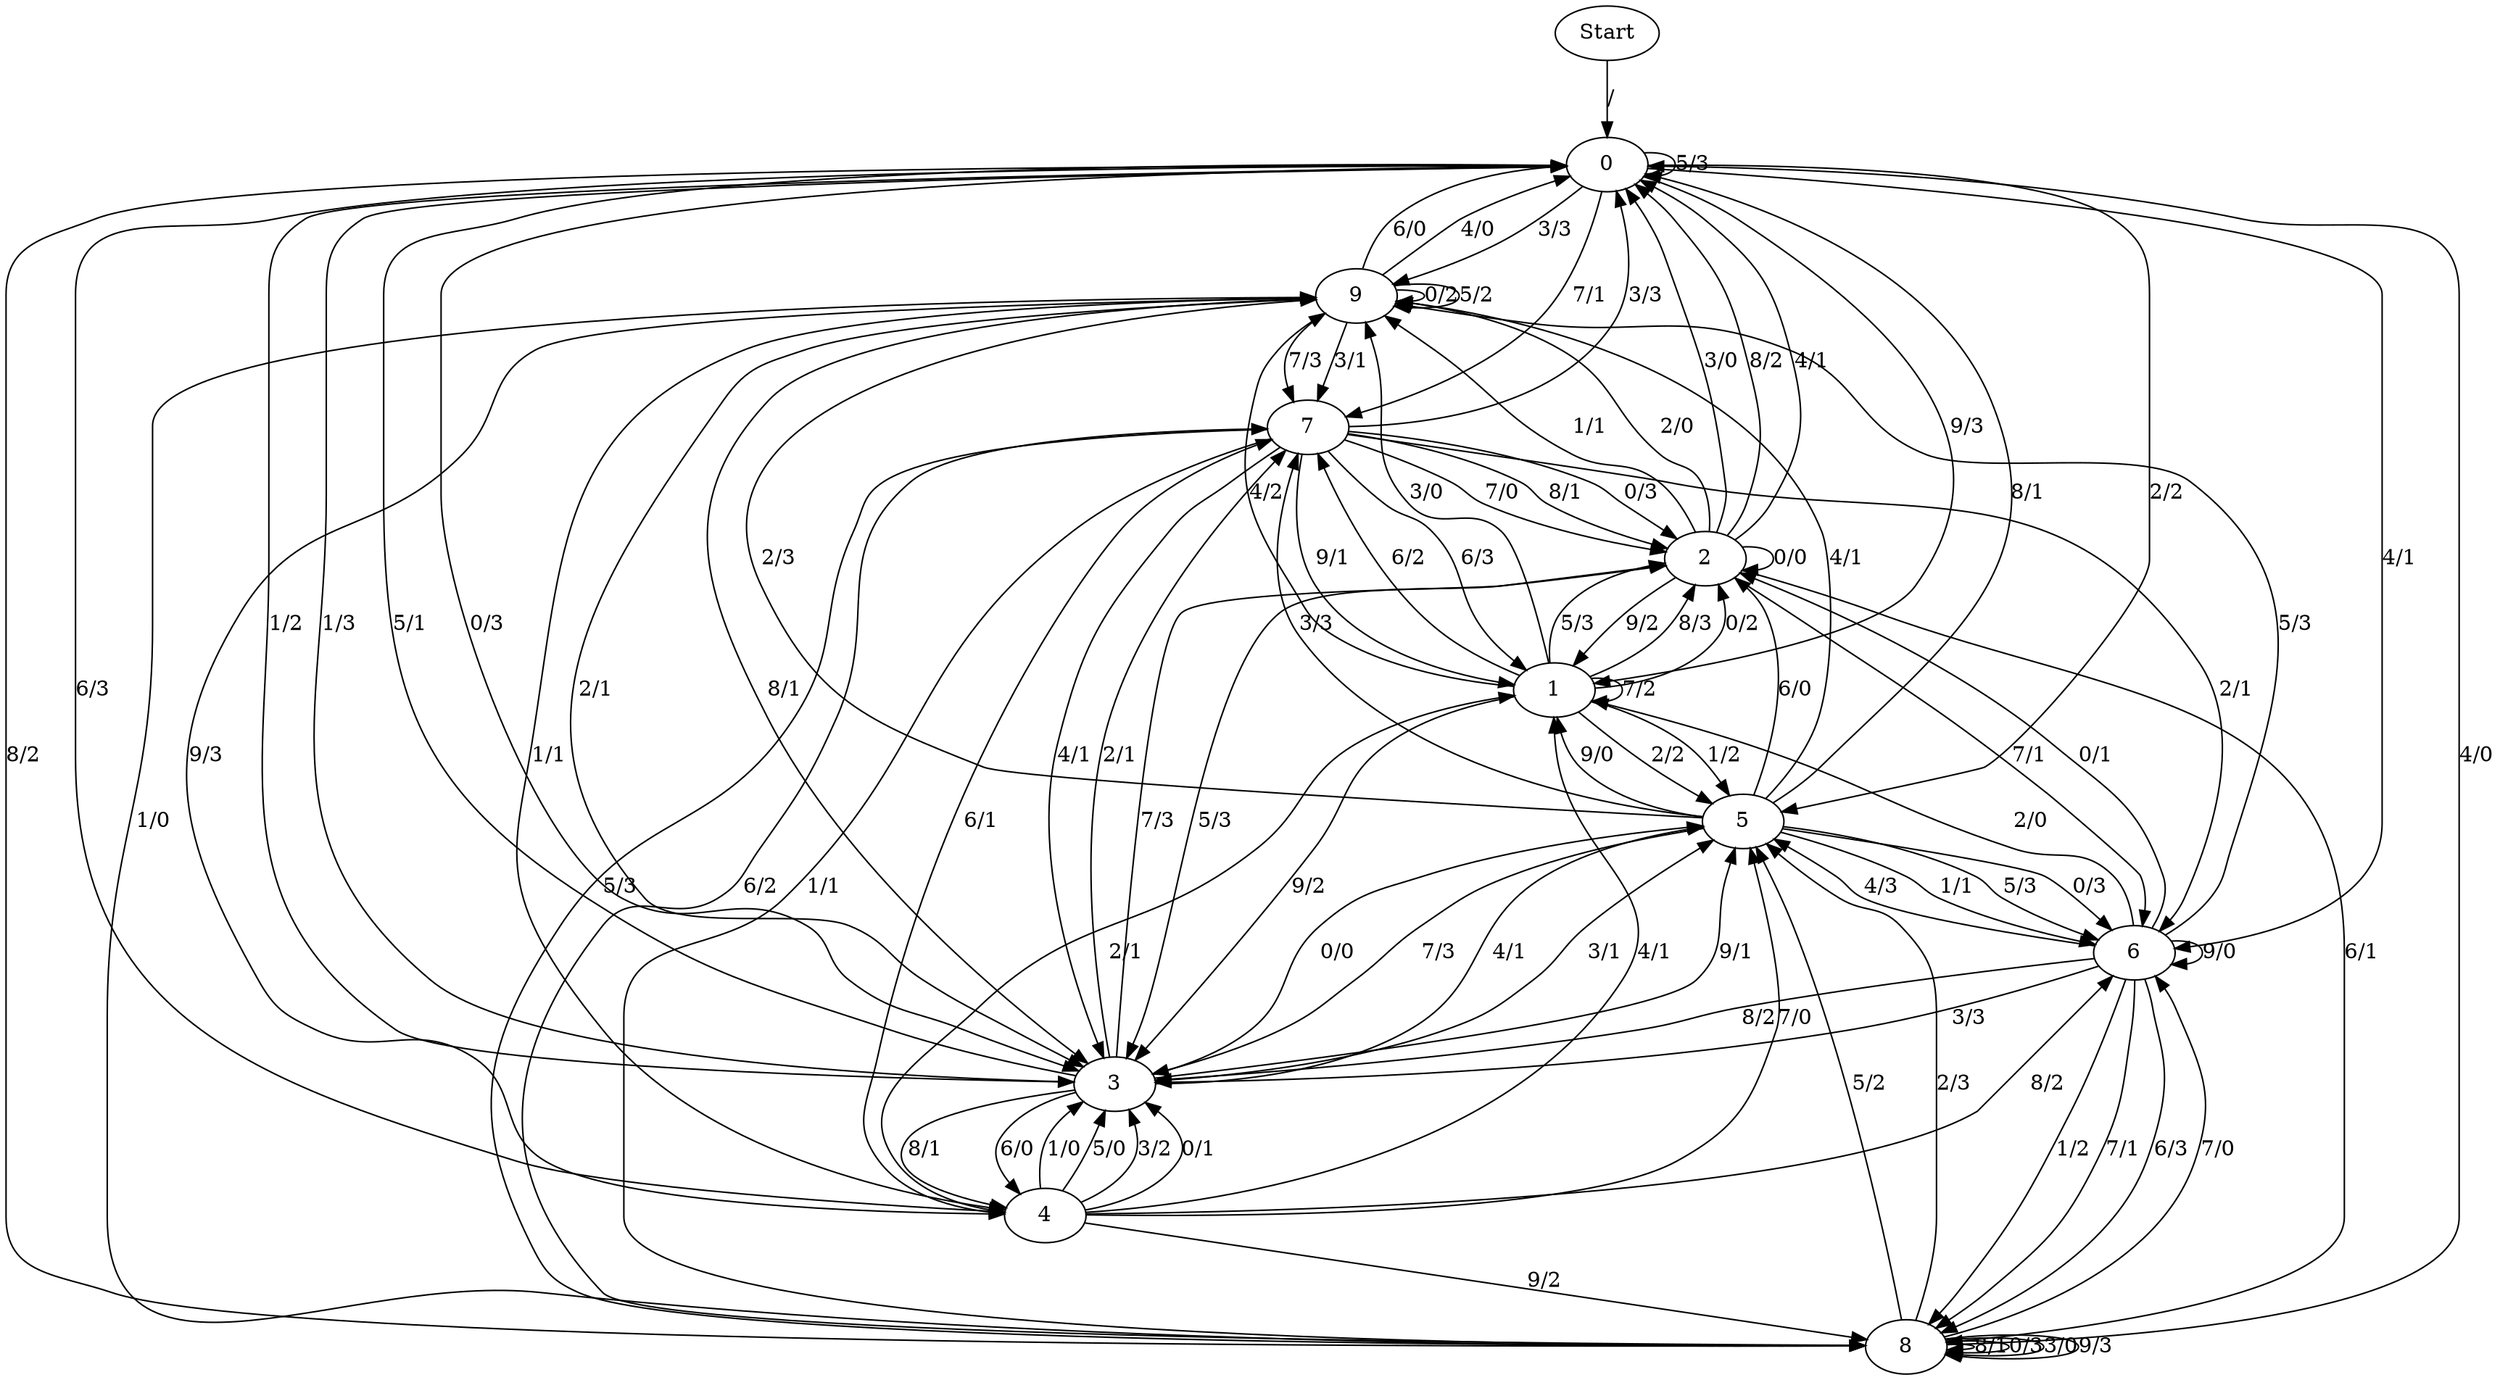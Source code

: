 digraph {
	Start -> 0 [label="/"]
	0 -> 9 [label="3/3"]
	0 -> 4 [label="6/3"]
	0 -> 3 [label="0/3"]
	0 -> 6 [label="4/1"]
	0 -> 8 [label="8/2"]
	0 -> 1 [label="9/3"]
	0 -> 3 [label="1/2"]
	0 -> 0 [label="5/3"]
	0 -> 5 [label="2/2"]
	0 -> 7 [label="7/1"]
	9 -> 7 [label="3/1"]
	9 -> 0 [label="6/0"]
	9 -> 3 [label="8/1"]
	9 -> 7 [label="7/3"]
	9 -> 9 [label="0/2"]
	9 -> 9 [label="5/2"]
	9 -> 4 [label="9/3"]
	9 -> 3 [label="2/1"]
	9 -> 4 [label="1/1"]
	9 -> 0 [label="4/0"]
	4 -> 3 [label="1/0"]
	4 -> 5 [label="7/0"]
	4 -> 1 [label="2/1"]
	4 -> 3 [label="5/0"]
	4 -> 6 [label="8/2"]
	4 -> 3 [label="3/2"]
	4 -> 7 [label="6/1"]
	4 -> 3 [label="0/1"]
	4 -> 1 [label="4/1"]
	4 -> 8 [label="9/2"]
	3 -> 0 [label="1/3"]
	3 -> 5 [label="4/1"]
	3 -> 5 [label="3/1"]
	3 -> 4 [label="8/1"]
	3 -> 4 [label="6/0"]
	3 -> 2 [label="7/3"]
	3 -> 5 [label="9/1"]
	3 -> 5 [label="0/0"]
	3 -> 0 [label="5/1"]
	3 -> 7 [label="2/1"]
	2 -> 0 [label="3/0"]
	2 -> 3 [label="5/3"]
	2 -> 8 [label="6/1"]
	2 -> 6 [label="7/1"]
	2 -> 2 [label="0/0"]
	2 -> 9 [label="2/0"]
	2 -> 0 [label="8/2"]
	2 -> 1 [label="9/2"]
	2 -> 9 [label="1/1"]
	2 -> 0 [label="4/1"]
	1 -> 5 [label="2/2"]
	1 -> 2 [label="8/3"]
	1 -> 2 [label="0/2"]
	1 -> 3 [label="9/2"]
	1 -> 9 [label="4/2"]
	1 -> 1 [label="7/2"]
	1 -> 9 [label="3/0"]
	1 -> 5 [label="1/2"]
	1 -> 7 [label="6/2"]
	1 -> 2 [label="5/3"]
	5 -> 7 [label="3/3"]
	5 -> 9 [label="4/1"]
	5 -> 3 [label="7/3"]
	5 -> 6 [label="0/3"]
	5 -> 6 [label="1/1"]
	5 -> 2 [label="6/0"]
	5 -> 0 [label="8/1"]
	5 -> 6 [label="5/3"]
	5 -> 9 [label="2/3"]
	5 -> 1 [label="9/0"]
	6 -> 5 [label="4/3"]
	6 -> 3 [label="8/2"]
	6 -> 2 [label="0/1"]
	6 -> 8 [label="1/2"]
	6 -> 1 [label="2/0"]
	6 -> 8 [label="7/1"]
	6 -> 3 [label="3/3"]
	6 -> 8 [label="6/3"]
	6 -> 6 [label="9/0"]
	6 -> 9 [label="5/3"]
	8 -> 5 [label="2/3"]
	8 -> 8 [label="8/1"]
	8 -> 5 [label="5/2"]
	8 -> 8 [label="0/3"]
	8 -> 8 [label="3/0"]
	8 -> 7 [label="6/2"]
	8 -> 6 [label="7/0"]
	8 -> 9 [label="1/0"]
	8 -> 8 [label="9/3"]
	8 -> 0 [label="4/0"]
	7 -> 1 [label="9/1"]
	7 -> 0 [label="3/3"]
	7 -> 8 [label="5/3"]
	7 -> 8 [label="1/1"]
	7 -> 3 [label="4/1"]
	7 -> 1 [label="6/3"]
	7 -> 2 [label="0/3"]
	7 -> 2 [label="7/0"]
	7 -> 2 [label="8/1"]
	7 -> 6 [label="2/1"]
}